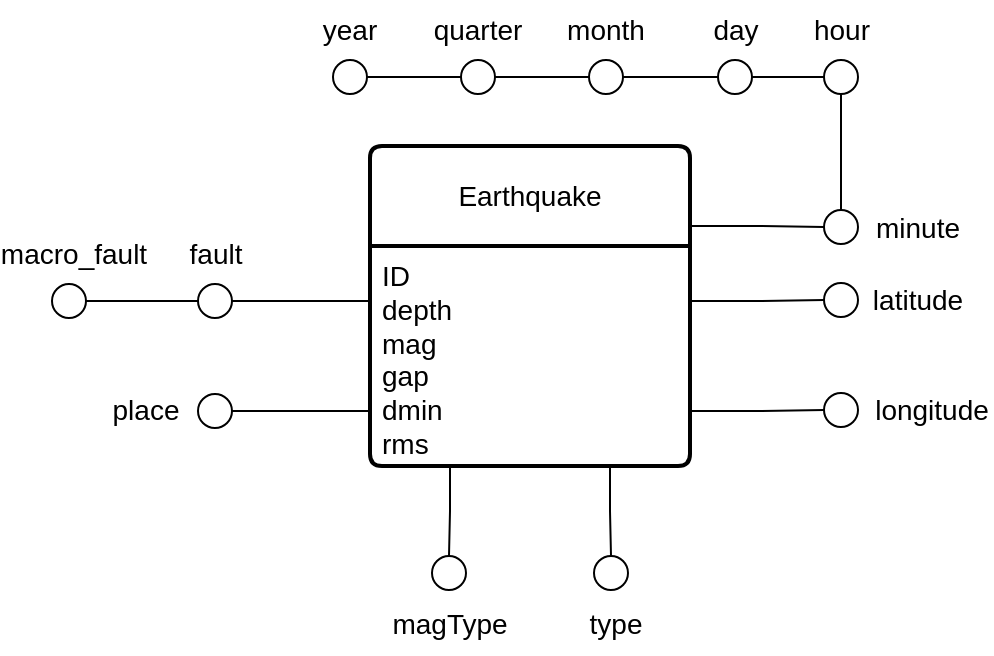 <mxfile version="27.1.4">
  <diagram name="Page-1" id="gCcBzbhjaIL13SpVDBps">
    <mxGraphModel dx="976" dy="642" grid="0" gridSize="10" guides="1" tooltips="1" connect="1" arrows="1" fold="1" page="1" pageScale="1" pageWidth="1169" pageHeight="827" math="0" shadow="0">
      <root>
        <mxCell id="0" />
        <mxCell id="1" parent="0" />
        <mxCell id="pfBDgOHVvUpvagoE8eYY-21" style="edgeStyle=orthogonalEdgeStyle;rounded=0;orthogonalLoop=1;jettySize=auto;html=1;exitX=1;exitY=0.25;exitDx=0;exitDy=0;entryX=0;entryY=0.5;entryDx=0;entryDy=0;endArrow=none;startFill=0;" edge="1" parent="1" source="pfBDgOHVvUpvagoE8eYY-1" target="pfBDgOHVvUpvagoE8eYY-20">
          <mxGeometry relative="1" as="geometry" />
        </mxCell>
        <mxCell id="pfBDgOHVvUpvagoE8eYY-1" value="Earthquake" style="swimlane;childLayout=stackLayout;horizontal=1;startSize=50;horizontalStack=0;rounded=1;fontSize=14;fontStyle=0;strokeWidth=2;resizeParent=0;resizeLast=1;shadow=0;dashed=0;align=center;arcSize=4;whiteSpace=wrap;html=1;" vertex="1" parent="1">
          <mxGeometry x="420" y="270" width="160" height="160" as="geometry" />
        </mxCell>
        <mxCell id="pfBDgOHVvUpvagoE8eYY-2" value="&lt;font style=&quot;font-size: 14px;&quot;&gt;ID&lt;br&gt;depth&lt;/font&gt;&lt;div&gt;&lt;font style=&quot;font-size: 14px;&quot;&gt;mag&lt;/font&gt;&lt;/div&gt;&lt;div&gt;&lt;font style=&quot;font-size: 14px;&quot;&gt;gap&lt;/font&gt;&lt;/div&gt;&lt;div&gt;&lt;font style=&quot;font-size: 14px;&quot;&gt;dmin&lt;/font&gt;&lt;/div&gt;&lt;div&gt;&lt;font style=&quot;font-size: 14px;&quot;&gt;rms&lt;/font&gt;&lt;/div&gt;" style="align=left;strokeColor=none;fillColor=none;spacingLeft=4;spacingRight=4;fontSize=12;verticalAlign=top;resizable=0;rotatable=0;part=1;html=1;whiteSpace=wrap;" vertex="1" parent="pfBDgOHVvUpvagoE8eYY-1">
          <mxGeometry y="50" width="160" height="110" as="geometry" />
        </mxCell>
        <mxCell id="pfBDgOHVvUpvagoE8eYY-3" value="" style="ellipse;whiteSpace=wrap;html=1;aspect=fixed;" vertex="1" parent="1">
          <mxGeometry x="647" y="338.5" width="17" height="17" as="geometry" />
        </mxCell>
        <mxCell id="pfBDgOHVvUpvagoE8eYY-4" value="" style="ellipse;whiteSpace=wrap;html=1;aspect=fixed;" vertex="1" parent="1">
          <mxGeometry x="647" y="393.5" width="17" height="17" as="geometry" />
        </mxCell>
        <mxCell id="pfBDgOHVvUpvagoE8eYY-5" style="edgeStyle=orthogonalEdgeStyle;rounded=0;orthogonalLoop=1;jettySize=auto;html=1;exitX=1;exitY=0.25;exitDx=0;exitDy=0;entryX=0;entryY=0.5;entryDx=0;entryDy=0;endArrow=none;startFill=0;" edge="1" parent="1" source="pfBDgOHVvUpvagoE8eYY-2" target="pfBDgOHVvUpvagoE8eYY-3">
          <mxGeometry relative="1" as="geometry" />
        </mxCell>
        <mxCell id="pfBDgOHVvUpvagoE8eYY-8" style="edgeStyle=orthogonalEdgeStyle;rounded=0;orthogonalLoop=1;jettySize=auto;html=1;exitX=1;exitY=0.75;exitDx=0;exitDy=0;entryX=0;entryY=0.5;entryDx=0;entryDy=0;endArrow=none;startFill=0;" edge="1" parent="1" source="pfBDgOHVvUpvagoE8eYY-2" target="pfBDgOHVvUpvagoE8eYY-4">
          <mxGeometry relative="1" as="geometry" />
        </mxCell>
        <mxCell id="pfBDgOHVvUpvagoE8eYY-9" value="" style="ellipse;whiteSpace=wrap;html=1;aspect=fixed;" vertex="1" parent="1">
          <mxGeometry x="532" y="475" width="17" height="17" as="geometry" />
        </mxCell>
        <mxCell id="pfBDgOHVvUpvagoE8eYY-10" style="edgeStyle=orthogonalEdgeStyle;rounded=0;orthogonalLoop=1;jettySize=auto;html=1;exitX=0.75;exitY=1;exitDx=0;exitDy=0;entryX=0.5;entryY=0;entryDx=0;entryDy=0;endArrow=none;startFill=0;" edge="1" parent="1" source="pfBDgOHVvUpvagoE8eYY-2" target="pfBDgOHVvUpvagoE8eYY-9">
          <mxGeometry relative="1" as="geometry" />
        </mxCell>
        <mxCell id="pfBDgOHVvUpvagoE8eYY-11" value="" style="ellipse;whiteSpace=wrap;html=1;aspect=fixed;" vertex="1" parent="1">
          <mxGeometry x="451" y="475" width="17" height="17" as="geometry" />
        </mxCell>
        <mxCell id="pfBDgOHVvUpvagoE8eYY-14" style="edgeStyle=orthogonalEdgeStyle;rounded=0;orthogonalLoop=1;jettySize=auto;html=1;exitX=0.25;exitY=1;exitDx=0;exitDy=0;entryX=0.5;entryY=0;entryDx=0;entryDy=0;endArrow=none;startFill=0;" edge="1" parent="1" source="pfBDgOHVvUpvagoE8eYY-2" target="pfBDgOHVvUpvagoE8eYY-11">
          <mxGeometry relative="1" as="geometry" />
        </mxCell>
        <mxCell id="pfBDgOHVvUpvagoE8eYY-15" value="" style="ellipse;whiteSpace=wrap;html=1;aspect=fixed;" vertex="1" parent="1">
          <mxGeometry x="334" y="394" width="17" height="17" as="geometry" />
        </mxCell>
        <mxCell id="pfBDgOHVvUpvagoE8eYY-16" style="edgeStyle=orthogonalEdgeStyle;rounded=0;orthogonalLoop=1;jettySize=auto;html=1;exitX=0;exitY=0.75;exitDx=0;exitDy=0;entryX=1;entryY=0.5;entryDx=0;entryDy=0;endArrow=none;startFill=0;" edge="1" parent="1" source="pfBDgOHVvUpvagoE8eYY-2" target="pfBDgOHVvUpvagoE8eYY-15">
          <mxGeometry relative="1" as="geometry" />
        </mxCell>
        <mxCell id="pfBDgOHVvUpvagoE8eYY-49" style="edgeStyle=orthogonalEdgeStyle;rounded=0;orthogonalLoop=1;jettySize=auto;html=1;exitX=0;exitY=0.5;exitDx=0;exitDy=0;entryX=1;entryY=0.5;entryDx=0;entryDy=0;endArrow=none;startFill=0;" edge="1" parent="1" source="pfBDgOHVvUpvagoE8eYY-17" target="pfBDgOHVvUpvagoE8eYY-47">
          <mxGeometry relative="1" as="geometry" />
        </mxCell>
        <mxCell id="pfBDgOHVvUpvagoE8eYY-17" value="" style="ellipse;whiteSpace=wrap;html=1;aspect=fixed;" vertex="1" parent="1">
          <mxGeometry x="334" y="339" width="17" height="17" as="geometry" />
        </mxCell>
        <mxCell id="pfBDgOHVvUpvagoE8eYY-18" style="edgeStyle=orthogonalEdgeStyle;rounded=0;orthogonalLoop=1;jettySize=auto;html=1;exitX=0;exitY=0.25;exitDx=0;exitDy=0;entryX=1;entryY=0.5;entryDx=0;entryDy=0;endArrow=none;startFill=0;" edge="1" parent="1" source="pfBDgOHVvUpvagoE8eYY-2" target="pfBDgOHVvUpvagoE8eYY-17">
          <mxGeometry relative="1" as="geometry" />
        </mxCell>
        <mxCell id="pfBDgOHVvUpvagoE8eYY-33" style="edgeStyle=orthogonalEdgeStyle;rounded=0;orthogonalLoop=1;jettySize=auto;html=1;exitX=0.5;exitY=0;exitDx=0;exitDy=0;entryX=0.5;entryY=1;entryDx=0;entryDy=0;endArrow=none;startFill=0;" edge="1" parent="1" source="pfBDgOHVvUpvagoE8eYY-20" target="pfBDgOHVvUpvagoE8eYY-22">
          <mxGeometry relative="1" as="geometry" />
        </mxCell>
        <mxCell id="pfBDgOHVvUpvagoE8eYY-20" value="" style="ellipse;whiteSpace=wrap;html=1;aspect=fixed;" vertex="1" parent="1">
          <mxGeometry x="647" y="302" width="17" height="17" as="geometry" />
        </mxCell>
        <mxCell id="pfBDgOHVvUpvagoE8eYY-34" style="edgeStyle=orthogonalEdgeStyle;rounded=0;orthogonalLoop=1;jettySize=auto;html=1;exitX=0;exitY=0.5;exitDx=0;exitDy=0;entryX=1;entryY=0.5;entryDx=0;entryDy=0;endArrow=none;startFill=0;" edge="1" parent="1" source="pfBDgOHVvUpvagoE8eYY-22" target="pfBDgOHVvUpvagoE8eYY-25">
          <mxGeometry relative="1" as="geometry" />
        </mxCell>
        <mxCell id="pfBDgOHVvUpvagoE8eYY-22" value="" style="ellipse;whiteSpace=wrap;html=1;aspect=fixed;" vertex="1" parent="1">
          <mxGeometry x="647" y="227" width="17" height="17" as="geometry" />
        </mxCell>
        <mxCell id="pfBDgOHVvUpvagoE8eYY-23" value="&lt;font style=&quot;font-size: 14px;&quot;&gt;minute&lt;/font&gt;" style="text;html=1;align=center;verticalAlign=middle;whiteSpace=wrap;rounded=0;" vertex="1" parent="1">
          <mxGeometry x="664" y="295.5" width="60" height="30" as="geometry" />
        </mxCell>
        <mxCell id="pfBDgOHVvUpvagoE8eYY-24" value="&lt;font style=&quot;font-size: 14px;&quot;&gt;hour&lt;/font&gt;" style="text;html=1;align=center;verticalAlign=middle;whiteSpace=wrap;rounded=0;" vertex="1" parent="1">
          <mxGeometry x="625.5" y="197" width="60" height="30" as="geometry" />
        </mxCell>
        <mxCell id="pfBDgOHVvUpvagoE8eYY-35" style="edgeStyle=orthogonalEdgeStyle;rounded=0;orthogonalLoop=1;jettySize=auto;html=1;exitX=0;exitY=0.5;exitDx=0;exitDy=0;entryX=1;entryY=0.5;entryDx=0;entryDy=0;endArrow=none;startFill=0;" edge="1" parent="1" source="pfBDgOHVvUpvagoE8eYY-25" target="pfBDgOHVvUpvagoE8eYY-27">
          <mxGeometry relative="1" as="geometry" />
        </mxCell>
        <mxCell id="pfBDgOHVvUpvagoE8eYY-25" value="" style="ellipse;whiteSpace=wrap;html=1;aspect=fixed;" vertex="1" parent="1">
          <mxGeometry x="594" y="227" width="17" height="17" as="geometry" />
        </mxCell>
        <mxCell id="pfBDgOHVvUpvagoE8eYY-26" value="&lt;font style=&quot;font-size: 14px;&quot;&gt;day&lt;/font&gt;" style="text;html=1;align=center;verticalAlign=middle;whiteSpace=wrap;rounded=0;" vertex="1" parent="1">
          <mxGeometry x="572.5" y="197" width="60" height="30" as="geometry" />
        </mxCell>
        <mxCell id="pfBDgOHVvUpvagoE8eYY-36" style="edgeStyle=orthogonalEdgeStyle;rounded=0;orthogonalLoop=1;jettySize=auto;html=1;exitX=0;exitY=0.5;exitDx=0;exitDy=0;entryX=1;entryY=0.5;entryDx=0;entryDy=0;endArrow=none;startFill=0;" edge="1" parent="1" source="pfBDgOHVvUpvagoE8eYY-27" target="pfBDgOHVvUpvagoE8eYY-29">
          <mxGeometry relative="1" as="geometry" />
        </mxCell>
        <mxCell id="pfBDgOHVvUpvagoE8eYY-27" value="" style="ellipse;whiteSpace=wrap;html=1;aspect=fixed;" vertex="1" parent="1">
          <mxGeometry x="529.5" y="227" width="17" height="17" as="geometry" />
        </mxCell>
        <mxCell id="pfBDgOHVvUpvagoE8eYY-28" value="&lt;font style=&quot;font-size: 14px;&quot;&gt;month&lt;/font&gt;" style="text;html=1;align=center;verticalAlign=middle;whiteSpace=wrap;rounded=0;" vertex="1" parent="1">
          <mxGeometry x="508" y="197" width="60" height="30" as="geometry" />
        </mxCell>
        <mxCell id="pfBDgOHVvUpvagoE8eYY-37" style="edgeStyle=orthogonalEdgeStyle;rounded=0;orthogonalLoop=1;jettySize=auto;html=1;exitX=0;exitY=0.5;exitDx=0;exitDy=0;endArrow=none;startFill=0;" edge="1" parent="1" source="pfBDgOHVvUpvagoE8eYY-29" target="pfBDgOHVvUpvagoE8eYY-31">
          <mxGeometry relative="1" as="geometry" />
        </mxCell>
        <mxCell id="pfBDgOHVvUpvagoE8eYY-29" value="" style="ellipse;whiteSpace=wrap;html=1;aspect=fixed;" vertex="1" parent="1">
          <mxGeometry x="465.5" y="227" width="17" height="17" as="geometry" />
        </mxCell>
        <mxCell id="pfBDgOHVvUpvagoE8eYY-30" value="&lt;font style=&quot;font-size: 14px;&quot;&gt;quarter&lt;/font&gt;" style="text;html=1;align=center;verticalAlign=middle;whiteSpace=wrap;rounded=0;" vertex="1" parent="1">
          <mxGeometry x="444" y="197" width="60" height="30" as="geometry" />
        </mxCell>
        <mxCell id="pfBDgOHVvUpvagoE8eYY-31" value="" style="ellipse;whiteSpace=wrap;html=1;aspect=fixed;" vertex="1" parent="1">
          <mxGeometry x="401.5" y="227" width="17" height="17" as="geometry" />
        </mxCell>
        <mxCell id="pfBDgOHVvUpvagoE8eYY-32" value="&lt;font style=&quot;font-size: 14px;&quot;&gt;year&lt;/font&gt;" style="text;html=1;align=center;verticalAlign=middle;whiteSpace=wrap;rounded=0;" vertex="1" parent="1">
          <mxGeometry x="380" y="197" width="60" height="30" as="geometry" />
        </mxCell>
        <mxCell id="pfBDgOHVvUpvagoE8eYY-38" value="&lt;font style=&quot;font-size: 14px;&quot;&gt;latitude&lt;/font&gt;" style="text;html=1;align=center;verticalAlign=middle;whiteSpace=wrap;rounded=0;" vertex="1" parent="1">
          <mxGeometry x="664" y="332" width="60" height="30" as="geometry" />
        </mxCell>
        <mxCell id="pfBDgOHVvUpvagoE8eYY-39" value="&lt;font style=&quot;font-size: 14px;&quot;&gt;longitude&lt;/font&gt;" style="text;html=1;align=center;verticalAlign=middle;whiteSpace=wrap;rounded=0;" vertex="1" parent="1">
          <mxGeometry x="671" y="387" width="60" height="30" as="geometry" />
        </mxCell>
        <mxCell id="pfBDgOHVvUpvagoE8eYY-41" value="&lt;font style=&quot;font-size: 14px;&quot;&gt;type&lt;/font&gt;" style="text;html=1;align=center;verticalAlign=middle;whiteSpace=wrap;rounded=0;" vertex="1" parent="1">
          <mxGeometry x="512.5" y="494" width="60" height="30" as="geometry" />
        </mxCell>
        <mxCell id="pfBDgOHVvUpvagoE8eYY-42" value="&lt;font style=&quot;font-size: 14px;&quot;&gt;magType&lt;/font&gt;" style="text;html=1;align=center;verticalAlign=middle;whiteSpace=wrap;rounded=0;" vertex="1" parent="1">
          <mxGeometry x="429.5" y="494" width="60" height="30" as="geometry" />
        </mxCell>
        <mxCell id="pfBDgOHVvUpvagoE8eYY-43" value="&lt;font style=&quot;font-size: 14px;&quot;&gt;place&lt;/font&gt;" style="text;html=1;align=center;verticalAlign=middle;whiteSpace=wrap;rounded=0;" vertex="1" parent="1">
          <mxGeometry x="278" y="387" width="60" height="30" as="geometry" />
        </mxCell>
        <mxCell id="pfBDgOHVvUpvagoE8eYY-44" value="&lt;font style=&quot;font-size: 14px;&quot;&gt;fault&lt;/font&gt;" style="text;html=1;align=center;verticalAlign=middle;whiteSpace=wrap;rounded=0;" vertex="1" parent="1">
          <mxGeometry x="312.5" y="308.5" width="60" height="30" as="geometry" />
        </mxCell>
        <mxCell id="pfBDgOHVvUpvagoE8eYY-47" value="" style="ellipse;whiteSpace=wrap;html=1;aspect=fixed;" vertex="1" parent="1">
          <mxGeometry x="261" y="339" width="17" height="17" as="geometry" />
        </mxCell>
        <mxCell id="pfBDgOHVvUpvagoE8eYY-50" value="&lt;font style=&quot;font-size: 14px;&quot;&gt;macro_fault&lt;/font&gt;" style="text;html=1;align=center;verticalAlign=middle;whiteSpace=wrap;rounded=0;" vertex="1" parent="1">
          <mxGeometry x="242" y="308.5" width="60" height="30" as="geometry" />
        </mxCell>
      </root>
    </mxGraphModel>
  </diagram>
</mxfile>
